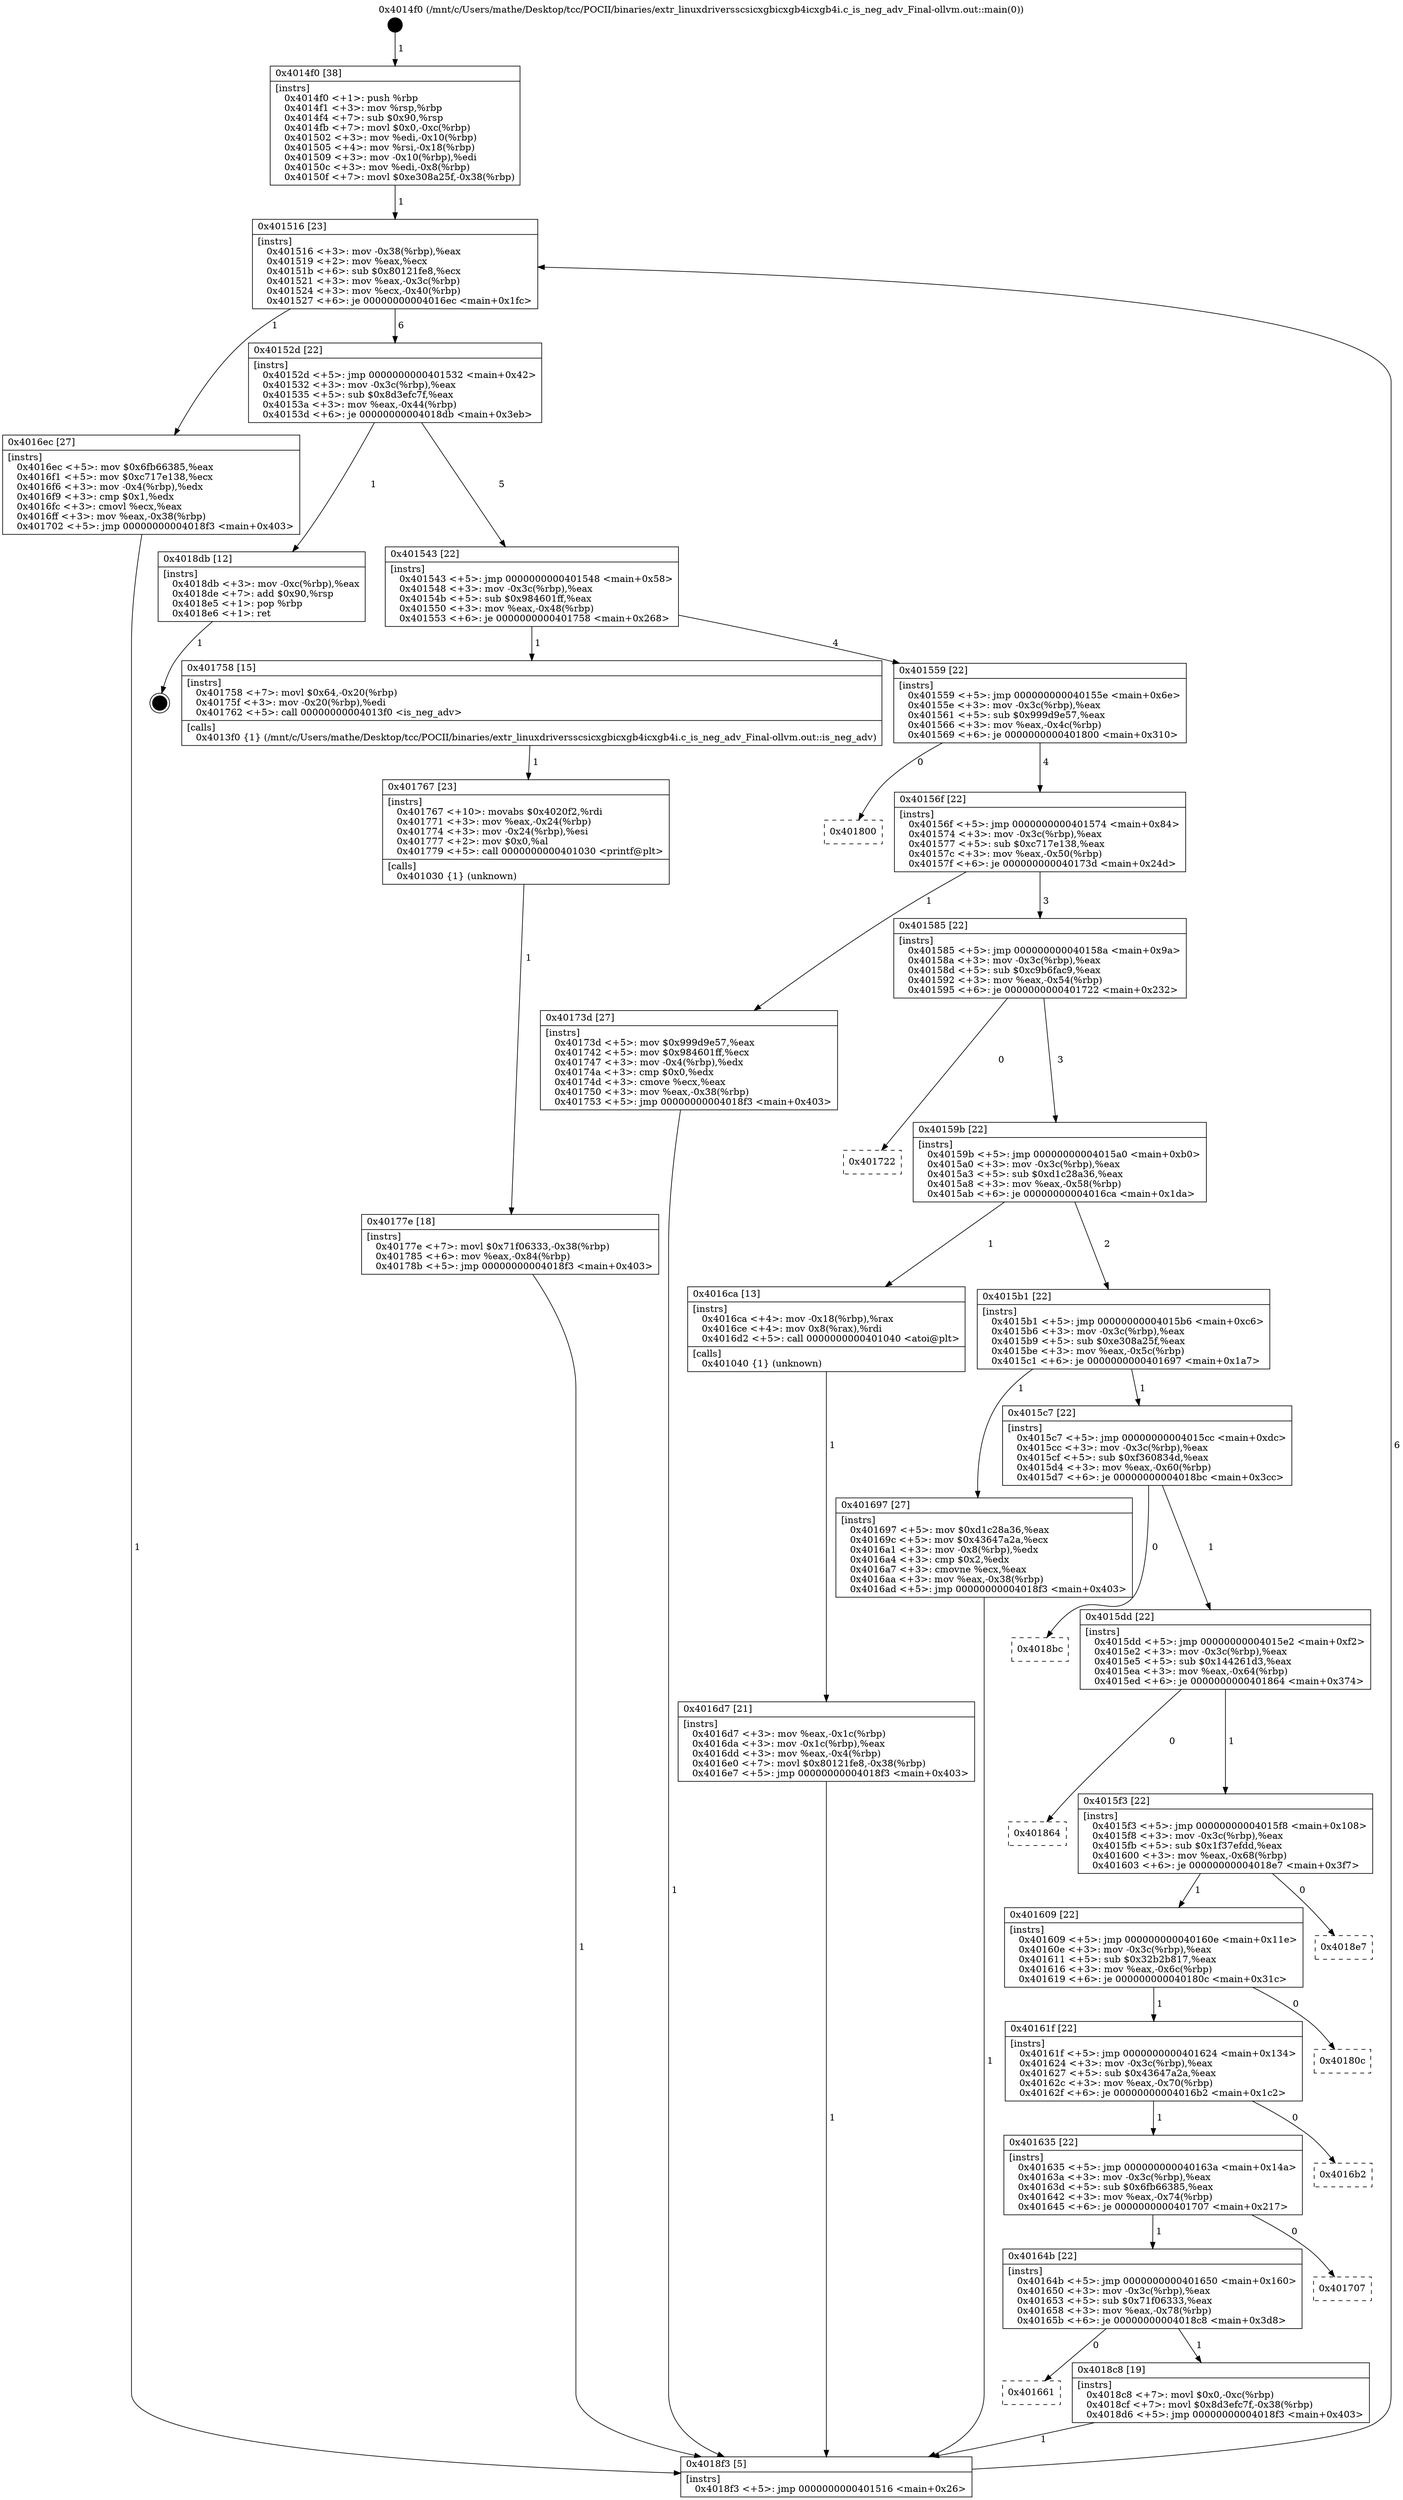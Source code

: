 digraph "0x4014f0" {
  label = "0x4014f0 (/mnt/c/Users/mathe/Desktop/tcc/POCII/binaries/extr_linuxdriversscsicxgbicxgb4icxgb4i.c_is_neg_adv_Final-ollvm.out::main(0))"
  labelloc = "t"
  node[shape=record]

  Entry [label="",width=0.3,height=0.3,shape=circle,fillcolor=black,style=filled]
  "0x401516" [label="{
     0x401516 [23]\l
     | [instrs]\l
     &nbsp;&nbsp;0x401516 \<+3\>: mov -0x38(%rbp),%eax\l
     &nbsp;&nbsp;0x401519 \<+2\>: mov %eax,%ecx\l
     &nbsp;&nbsp;0x40151b \<+6\>: sub $0x80121fe8,%ecx\l
     &nbsp;&nbsp;0x401521 \<+3\>: mov %eax,-0x3c(%rbp)\l
     &nbsp;&nbsp;0x401524 \<+3\>: mov %ecx,-0x40(%rbp)\l
     &nbsp;&nbsp;0x401527 \<+6\>: je 00000000004016ec \<main+0x1fc\>\l
  }"]
  "0x4016ec" [label="{
     0x4016ec [27]\l
     | [instrs]\l
     &nbsp;&nbsp;0x4016ec \<+5\>: mov $0x6fb66385,%eax\l
     &nbsp;&nbsp;0x4016f1 \<+5\>: mov $0xc717e138,%ecx\l
     &nbsp;&nbsp;0x4016f6 \<+3\>: mov -0x4(%rbp),%edx\l
     &nbsp;&nbsp;0x4016f9 \<+3\>: cmp $0x1,%edx\l
     &nbsp;&nbsp;0x4016fc \<+3\>: cmovl %ecx,%eax\l
     &nbsp;&nbsp;0x4016ff \<+3\>: mov %eax,-0x38(%rbp)\l
     &nbsp;&nbsp;0x401702 \<+5\>: jmp 00000000004018f3 \<main+0x403\>\l
  }"]
  "0x40152d" [label="{
     0x40152d [22]\l
     | [instrs]\l
     &nbsp;&nbsp;0x40152d \<+5\>: jmp 0000000000401532 \<main+0x42\>\l
     &nbsp;&nbsp;0x401532 \<+3\>: mov -0x3c(%rbp),%eax\l
     &nbsp;&nbsp;0x401535 \<+5\>: sub $0x8d3efc7f,%eax\l
     &nbsp;&nbsp;0x40153a \<+3\>: mov %eax,-0x44(%rbp)\l
     &nbsp;&nbsp;0x40153d \<+6\>: je 00000000004018db \<main+0x3eb\>\l
  }"]
  Exit [label="",width=0.3,height=0.3,shape=circle,fillcolor=black,style=filled,peripheries=2]
  "0x4018db" [label="{
     0x4018db [12]\l
     | [instrs]\l
     &nbsp;&nbsp;0x4018db \<+3\>: mov -0xc(%rbp),%eax\l
     &nbsp;&nbsp;0x4018de \<+7\>: add $0x90,%rsp\l
     &nbsp;&nbsp;0x4018e5 \<+1\>: pop %rbp\l
     &nbsp;&nbsp;0x4018e6 \<+1\>: ret\l
  }"]
  "0x401543" [label="{
     0x401543 [22]\l
     | [instrs]\l
     &nbsp;&nbsp;0x401543 \<+5\>: jmp 0000000000401548 \<main+0x58\>\l
     &nbsp;&nbsp;0x401548 \<+3\>: mov -0x3c(%rbp),%eax\l
     &nbsp;&nbsp;0x40154b \<+5\>: sub $0x984601ff,%eax\l
     &nbsp;&nbsp;0x401550 \<+3\>: mov %eax,-0x48(%rbp)\l
     &nbsp;&nbsp;0x401553 \<+6\>: je 0000000000401758 \<main+0x268\>\l
  }"]
  "0x401661" [label="{
     0x401661\l
  }", style=dashed]
  "0x401758" [label="{
     0x401758 [15]\l
     | [instrs]\l
     &nbsp;&nbsp;0x401758 \<+7\>: movl $0x64,-0x20(%rbp)\l
     &nbsp;&nbsp;0x40175f \<+3\>: mov -0x20(%rbp),%edi\l
     &nbsp;&nbsp;0x401762 \<+5\>: call 00000000004013f0 \<is_neg_adv\>\l
     | [calls]\l
     &nbsp;&nbsp;0x4013f0 \{1\} (/mnt/c/Users/mathe/Desktop/tcc/POCII/binaries/extr_linuxdriversscsicxgbicxgb4icxgb4i.c_is_neg_adv_Final-ollvm.out::is_neg_adv)\l
  }"]
  "0x401559" [label="{
     0x401559 [22]\l
     | [instrs]\l
     &nbsp;&nbsp;0x401559 \<+5\>: jmp 000000000040155e \<main+0x6e\>\l
     &nbsp;&nbsp;0x40155e \<+3\>: mov -0x3c(%rbp),%eax\l
     &nbsp;&nbsp;0x401561 \<+5\>: sub $0x999d9e57,%eax\l
     &nbsp;&nbsp;0x401566 \<+3\>: mov %eax,-0x4c(%rbp)\l
     &nbsp;&nbsp;0x401569 \<+6\>: je 0000000000401800 \<main+0x310\>\l
  }"]
  "0x4018c8" [label="{
     0x4018c8 [19]\l
     | [instrs]\l
     &nbsp;&nbsp;0x4018c8 \<+7\>: movl $0x0,-0xc(%rbp)\l
     &nbsp;&nbsp;0x4018cf \<+7\>: movl $0x8d3efc7f,-0x38(%rbp)\l
     &nbsp;&nbsp;0x4018d6 \<+5\>: jmp 00000000004018f3 \<main+0x403\>\l
  }"]
  "0x401800" [label="{
     0x401800\l
  }", style=dashed]
  "0x40156f" [label="{
     0x40156f [22]\l
     | [instrs]\l
     &nbsp;&nbsp;0x40156f \<+5\>: jmp 0000000000401574 \<main+0x84\>\l
     &nbsp;&nbsp;0x401574 \<+3\>: mov -0x3c(%rbp),%eax\l
     &nbsp;&nbsp;0x401577 \<+5\>: sub $0xc717e138,%eax\l
     &nbsp;&nbsp;0x40157c \<+3\>: mov %eax,-0x50(%rbp)\l
     &nbsp;&nbsp;0x40157f \<+6\>: je 000000000040173d \<main+0x24d\>\l
  }"]
  "0x40164b" [label="{
     0x40164b [22]\l
     | [instrs]\l
     &nbsp;&nbsp;0x40164b \<+5\>: jmp 0000000000401650 \<main+0x160\>\l
     &nbsp;&nbsp;0x401650 \<+3\>: mov -0x3c(%rbp),%eax\l
     &nbsp;&nbsp;0x401653 \<+5\>: sub $0x71f06333,%eax\l
     &nbsp;&nbsp;0x401658 \<+3\>: mov %eax,-0x78(%rbp)\l
     &nbsp;&nbsp;0x40165b \<+6\>: je 00000000004018c8 \<main+0x3d8\>\l
  }"]
  "0x40173d" [label="{
     0x40173d [27]\l
     | [instrs]\l
     &nbsp;&nbsp;0x40173d \<+5\>: mov $0x999d9e57,%eax\l
     &nbsp;&nbsp;0x401742 \<+5\>: mov $0x984601ff,%ecx\l
     &nbsp;&nbsp;0x401747 \<+3\>: mov -0x4(%rbp),%edx\l
     &nbsp;&nbsp;0x40174a \<+3\>: cmp $0x0,%edx\l
     &nbsp;&nbsp;0x40174d \<+3\>: cmove %ecx,%eax\l
     &nbsp;&nbsp;0x401750 \<+3\>: mov %eax,-0x38(%rbp)\l
     &nbsp;&nbsp;0x401753 \<+5\>: jmp 00000000004018f3 \<main+0x403\>\l
  }"]
  "0x401585" [label="{
     0x401585 [22]\l
     | [instrs]\l
     &nbsp;&nbsp;0x401585 \<+5\>: jmp 000000000040158a \<main+0x9a\>\l
     &nbsp;&nbsp;0x40158a \<+3\>: mov -0x3c(%rbp),%eax\l
     &nbsp;&nbsp;0x40158d \<+5\>: sub $0xc9b6fac9,%eax\l
     &nbsp;&nbsp;0x401592 \<+3\>: mov %eax,-0x54(%rbp)\l
     &nbsp;&nbsp;0x401595 \<+6\>: je 0000000000401722 \<main+0x232\>\l
  }"]
  "0x401707" [label="{
     0x401707\l
  }", style=dashed]
  "0x401722" [label="{
     0x401722\l
  }", style=dashed]
  "0x40159b" [label="{
     0x40159b [22]\l
     | [instrs]\l
     &nbsp;&nbsp;0x40159b \<+5\>: jmp 00000000004015a0 \<main+0xb0\>\l
     &nbsp;&nbsp;0x4015a0 \<+3\>: mov -0x3c(%rbp),%eax\l
     &nbsp;&nbsp;0x4015a3 \<+5\>: sub $0xd1c28a36,%eax\l
     &nbsp;&nbsp;0x4015a8 \<+3\>: mov %eax,-0x58(%rbp)\l
     &nbsp;&nbsp;0x4015ab \<+6\>: je 00000000004016ca \<main+0x1da\>\l
  }"]
  "0x401635" [label="{
     0x401635 [22]\l
     | [instrs]\l
     &nbsp;&nbsp;0x401635 \<+5\>: jmp 000000000040163a \<main+0x14a\>\l
     &nbsp;&nbsp;0x40163a \<+3\>: mov -0x3c(%rbp),%eax\l
     &nbsp;&nbsp;0x40163d \<+5\>: sub $0x6fb66385,%eax\l
     &nbsp;&nbsp;0x401642 \<+3\>: mov %eax,-0x74(%rbp)\l
     &nbsp;&nbsp;0x401645 \<+6\>: je 0000000000401707 \<main+0x217\>\l
  }"]
  "0x4016ca" [label="{
     0x4016ca [13]\l
     | [instrs]\l
     &nbsp;&nbsp;0x4016ca \<+4\>: mov -0x18(%rbp),%rax\l
     &nbsp;&nbsp;0x4016ce \<+4\>: mov 0x8(%rax),%rdi\l
     &nbsp;&nbsp;0x4016d2 \<+5\>: call 0000000000401040 \<atoi@plt\>\l
     | [calls]\l
     &nbsp;&nbsp;0x401040 \{1\} (unknown)\l
  }"]
  "0x4015b1" [label="{
     0x4015b1 [22]\l
     | [instrs]\l
     &nbsp;&nbsp;0x4015b1 \<+5\>: jmp 00000000004015b6 \<main+0xc6\>\l
     &nbsp;&nbsp;0x4015b6 \<+3\>: mov -0x3c(%rbp),%eax\l
     &nbsp;&nbsp;0x4015b9 \<+5\>: sub $0xe308a25f,%eax\l
     &nbsp;&nbsp;0x4015be \<+3\>: mov %eax,-0x5c(%rbp)\l
     &nbsp;&nbsp;0x4015c1 \<+6\>: je 0000000000401697 \<main+0x1a7\>\l
  }"]
  "0x4016b2" [label="{
     0x4016b2\l
  }", style=dashed]
  "0x401697" [label="{
     0x401697 [27]\l
     | [instrs]\l
     &nbsp;&nbsp;0x401697 \<+5\>: mov $0xd1c28a36,%eax\l
     &nbsp;&nbsp;0x40169c \<+5\>: mov $0x43647a2a,%ecx\l
     &nbsp;&nbsp;0x4016a1 \<+3\>: mov -0x8(%rbp),%edx\l
     &nbsp;&nbsp;0x4016a4 \<+3\>: cmp $0x2,%edx\l
     &nbsp;&nbsp;0x4016a7 \<+3\>: cmovne %ecx,%eax\l
     &nbsp;&nbsp;0x4016aa \<+3\>: mov %eax,-0x38(%rbp)\l
     &nbsp;&nbsp;0x4016ad \<+5\>: jmp 00000000004018f3 \<main+0x403\>\l
  }"]
  "0x4015c7" [label="{
     0x4015c7 [22]\l
     | [instrs]\l
     &nbsp;&nbsp;0x4015c7 \<+5\>: jmp 00000000004015cc \<main+0xdc\>\l
     &nbsp;&nbsp;0x4015cc \<+3\>: mov -0x3c(%rbp),%eax\l
     &nbsp;&nbsp;0x4015cf \<+5\>: sub $0xf360834d,%eax\l
     &nbsp;&nbsp;0x4015d4 \<+3\>: mov %eax,-0x60(%rbp)\l
     &nbsp;&nbsp;0x4015d7 \<+6\>: je 00000000004018bc \<main+0x3cc\>\l
  }"]
  "0x4018f3" [label="{
     0x4018f3 [5]\l
     | [instrs]\l
     &nbsp;&nbsp;0x4018f3 \<+5\>: jmp 0000000000401516 \<main+0x26\>\l
  }"]
  "0x4014f0" [label="{
     0x4014f0 [38]\l
     | [instrs]\l
     &nbsp;&nbsp;0x4014f0 \<+1\>: push %rbp\l
     &nbsp;&nbsp;0x4014f1 \<+3\>: mov %rsp,%rbp\l
     &nbsp;&nbsp;0x4014f4 \<+7\>: sub $0x90,%rsp\l
     &nbsp;&nbsp;0x4014fb \<+7\>: movl $0x0,-0xc(%rbp)\l
     &nbsp;&nbsp;0x401502 \<+3\>: mov %edi,-0x10(%rbp)\l
     &nbsp;&nbsp;0x401505 \<+4\>: mov %rsi,-0x18(%rbp)\l
     &nbsp;&nbsp;0x401509 \<+3\>: mov -0x10(%rbp),%edi\l
     &nbsp;&nbsp;0x40150c \<+3\>: mov %edi,-0x8(%rbp)\l
     &nbsp;&nbsp;0x40150f \<+7\>: movl $0xe308a25f,-0x38(%rbp)\l
  }"]
  "0x4016d7" [label="{
     0x4016d7 [21]\l
     | [instrs]\l
     &nbsp;&nbsp;0x4016d7 \<+3\>: mov %eax,-0x1c(%rbp)\l
     &nbsp;&nbsp;0x4016da \<+3\>: mov -0x1c(%rbp),%eax\l
     &nbsp;&nbsp;0x4016dd \<+3\>: mov %eax,-0x4(%rbp)\l
     &nbsp;&nbsp;0x4016e0 \<+7\>: movl $0x80121fe8,-0x38(%rbp)\l
     &nbsp;&nbsp;0x4016e7 \<+5\>: jmp 00000000004018f3 \<main+0x403\>\l
  }"]
  "0x401767" [label="{
     0x401767 [23]\l
     | [instrs]\l
     &nbsp;&nbsp;0x401767 \<+10\>: movabs $0x4020f2,%rdi\l
     &nbsp;&nbsp;0x401771 \<+3\>: mov %eax,-0x24(%rbp)\l
     &nbsp;&nbsp;0x401774 \<+3\>: mov -0x24(%rbp),%esi\l
     &nbsp;&nbsp;0x401777 \<+2\>: mov $0x0,%al\l
     &nbsp;&nbsp;0x401779 \<+5\>: call 0000000000401030 \<printf@plt\>\l
     | [calls]\l
     &nbsp;&nbsp;0x401030 \{1\} (unknown)\l
  }"]
  "0x40177e" [label="{
     0x40177e [18]\l
     | [instrs]\l
     &nbsp;&nbsp;0x40177e \<+7\>: movl $0x71f06333,-0x38(%rbp)\l
     &nbsp;&nbsp;0x401785 \<+6\>: mov %eax,-0x84(%rbp)\l
     &nbsp;&nbsp;0x40178b \<+5\>: jmp 00000000004018f3 \<main+0x403\>\l
  }"]
  "0x40161f" [label="{
     0x40161f [22]\l
     | [instrs]\l
     &nbsp;&nbsp;0x40161f \<+5\>: jmp 0000000000401624 \<main+0x134\>\l
     &nbsp;&nbsp;0x401624 \<+3\>: mov -0x3c(%rbp),%eax\l
     &nbsp;&nbsp;0x401627 \<+5\>: sub $0x43647a2a,%eax\l
     &nbsp;&nbsp;0x40162c \<+3\>: mov %eax,-0x70(%rbp)\l
     &nbsp;&nbsp;0x40162f \<+6\>: je 00000000004016b2 \<main+0x1c2\>\l
  }"]
  "0x4018bc" [label="{
     0x4018bc\l
  }", style=dashed]
  "0x4015dd" [label="{
     0x4015dd [22]\l
     | [instrs]\l
     &nbsp;&nbsp;0x4015dd \<+5\>: jmp 00000000004015e2 \<main+0xf2\>\l
     &nbsp;&nbsp;0x4015e2 \<+3\>: mov -0x3c(%rbp),%eax\l
     &nbsp;&nbsp;0x4015e5 \<+5\>: sub $0x144261d3,%eax\l
     &nbsp;&nbsp;0x4015ea \<+3\>: mov %eax,-0x64(%rbp)\l
     &nbsp;&nbsp;0x4015ed \<+6\>: je 0000000000401864 \<main+0x374\>\l
  }"]
  "0x40180c" [label="{
     0x40180c\l
  }", style=dashed]
  "0x401864" [label="{
     0x401864\l
  }", style=dashed]
  "0x4015f3" [label="{
     0x4015f3 [22]\l
     | [instrs]\l
     &nbsp;&nbsp;0x4015f3 \<+5\>: jmp 00000000004015f8 \<main+0x108\>\l
     &nbsp;&nbsp;0x4015f8 \<+3\>: mov -0x3c(%rbp),%eax\l
     &nbsp;&nbsp;0x4015fb \<+5\>: sub $0x1f37efdd,%eax\l
     &nbsp;&nbsp;0x401600 \<+3\>: mov %eax,-0x68(%rbp)\l
     &nbsp;&nbsp;0x401603 \<+6\>: je 00000000004018e7 \<main+0x3f7\>\l
  }"]
  "0x401609" [label="{
     0x401609 [22]\l
     | [instrs]\l
     &nbsp;&nbsp;0x401609 \<+5\>: jmp 000000000040160e \<main+0x11e\>\l
     &nbsp;&nbsp;0x40160e \<+3\>: mov -0x3c(%rbp),%eax\l
     &nbsp;&nbsp;0x401611 \<+5\>: sub $0x32b2b817,%eax\l
     &nbsp;&nbsp;0x401616 \<+3\>: mov %eax,-0x6c(%rbp)\l
     &nbsp;&nbsp;0x401619 \<+6\>: je 000000000040180c \<main+0x31c\>\l
  }"]
  "0x4018e7" [label="{
     0x4018e7\l
  }", style=dashed]
  Entry -> "0x4014f0" [label=" 1"]
  "0x401516" -> "0x4016ec" [label=" 1"]
  "0x401516" -> "0x40152d" [label=" 6"]
  "0x4018db" -> Exit [label=" 1"]
  "0x40152d" -> "0x4018db" [label=" 1"]
  "0x40152d" -> "0x401543" [label=" 5"]
  "0x4018c8" -> "0x4018f3" [label=" 1"]
  "0x401543" -> "0x401758" [label=" 1"]
  "0x401543" -> "0x401559" [label=" 4"]
  "0x40164b" -> "0x401661" [label=" 0"]
  "0x401559" -> "0x401800" [label=" 0"]
  "0x401559" -> "0x40156f" [label=" 4"]
  "0x40164b" -> "0x4018c8" [label=" 1"]
  "0x40156f" -> "0x40173d" [label=" 1"]
  "0x40156f" -> "0x401585" [label=" 3"]
  "0x401635" -> "0x40164b" [label=" 1"]
  "0x401585" -> "0x401722" [label=" 0"]
  "0x401585" -> "0x40159b" [label=" 3"]
  "0x401635" -> "0x401707" [label=" 0"]
  "0x40159b" -> "0x4016ca" [label=" 1"]
  "0x40159b" -> "0x4015b1" [label=" 2"]
  "0x40161f" -> "0x401635" [label=" 1"]
  "0x4015b1" -> "0x401697" [label=" 1"]
  "0x4015b1" -> "0x4015c7" [label=" 1"]
  "0x401697" -> "0x4018f3" [label=" 1"]
  "0x4014f0" -> "0x401516" [label=" 1"]
  "0x4018f3" -> "0x401516" [label=" 6"]
  "0x4016ca" -> "0x4016d7" [label=" 1"]
  "0x4016d7" -> "0x4018f3" [label=" 1"]
  "0x4016ec" -> "0x4018f3" [label=" 1"]
  "0x40173d" -> "0x4018f3" [label=" 1"]
  "0x401758" -> "0x401767" [label=" 1"]
  "0x401767" -> "0x40177e" [label=" 1"]
  "0x40177e" -> "0x4018f3" [label=" 1"]
  "0x40161f" -> "0x4016b2" [label=" 0"]
  "0x4015c7" -> "0x4018bc" [label=" 0"]
  "0x4015c7" -> "0x4015dd" [label=" 1"]
  "0x401609" -> "0x40161f" [label=" 1"]
  "0x4015dd" -> "0x401864" [label=" 0"]
  "0x4015dd" -> "0x4015f3" [label=" 1"]
  "0x401609" -> "0x40180c" [label=" 0"]
  "0x4015f3" -> "0x4018e7" [label=" 0"]
  "0x4015f3" -> "0x401609" [label=" 1"]
}
